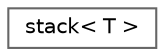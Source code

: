 digraph "Graphical Class Hierarchy"
{
 // LATEX_PDF_SIZE
  bgcolor="transparent";
  edge [fontname=Helvetica,fontsize=10,labelfontname=Helvetica,labelfontsize=10];
  node [fontname=Helvetica,fontsize=10,shape=box,height=0.2,width=0.4];
  rankdir="LR";
  Node0 [id="Node000000",label="stack\< T \>",height=0.2,width=0.4,color="grey40", fillcolor="white", style="filled",URL="$db/dc9/classchdr_1_1stack.html",tooltip="Implementation of a First-In-Last-Out (FILO) container."];
}
